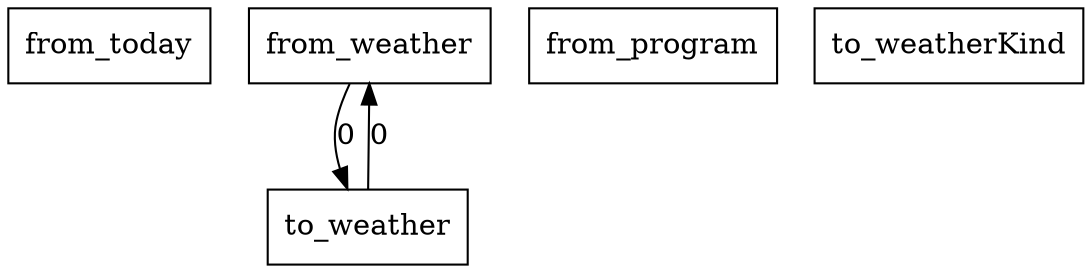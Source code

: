 digraph {
    graph [rankdir=TB
          ,bgcolor=transparent];
    node [shape=box
         ,fillcolor=white
         ,style=filled];
    0 [label=<from_today>];
    1 [label=<from_weather>];
    2 [label=<from_program>];
    3 [label=<to_weather>];
    4 [label=<to_weatherKind>];
    1 -> 3 [label=0];
    3 -> 1 [label=0];
}